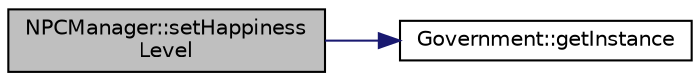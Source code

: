 digraph "NPCManager::setHappinessLevel"
{
 // LATEX_PDF_SIZE
  edge [fontname="Helvetica",fontsize="10",labelfontname="Helvetica",labelfontsize="10"];
  node [fontname="Helvetica",fontsize="10",shape=record];
  rankdir="LR";
  Node1 [label="NPCManager::setHappiness\lLevel",height=0.2,width=0.4,color="black", fillcolor="grey75", style="filled", fontcolor="black",tooltip="Sets or adjusts the NPC happiness level."];
  Node1 -> Node2 [color="midnightblue",fontsize="10",style="solid"];
  Node2 [label="Government::getInstance",height=0.2,width=0.4,color="black", fillcolor="white", style="filled",URL="$classGovernment.html#a18e3da6a1d6cae38f6eea1d50fe77288",tooltip="Retrieves the singleton instance of the Government class."];
}
